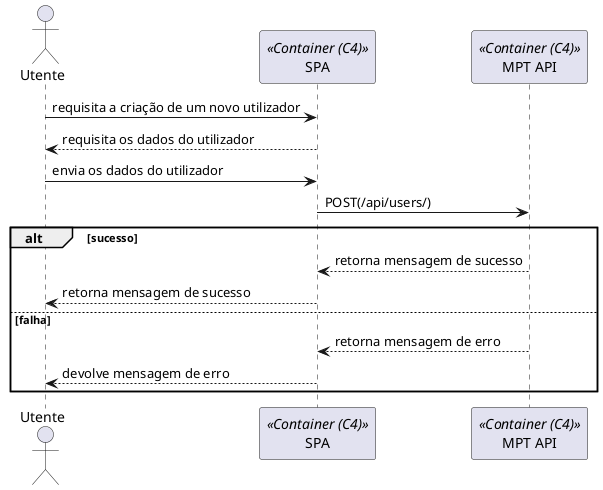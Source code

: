 @startuml

actor "Utente" as Actor
participant "SPA" as Container <<Container (C4)>>
participant "MPT API" as API <<Container (C4)>>

Actor -> Container: requisita a criação de um novo utilizador
Container --> Actor: requisita os dados do utilizador
Actor -> Container: envia os dados do utilizador

Container -> API: POST(/api/users/)

alt sucesso
    API --> Container: retorna mensagem de sucesso
    Container --> Actor: retorna mensagem de sucesso
else falha
    API --> Container: retorna mensagem de erro
    Container --> Actor: devolve mensagem de erro
end

@enduml

